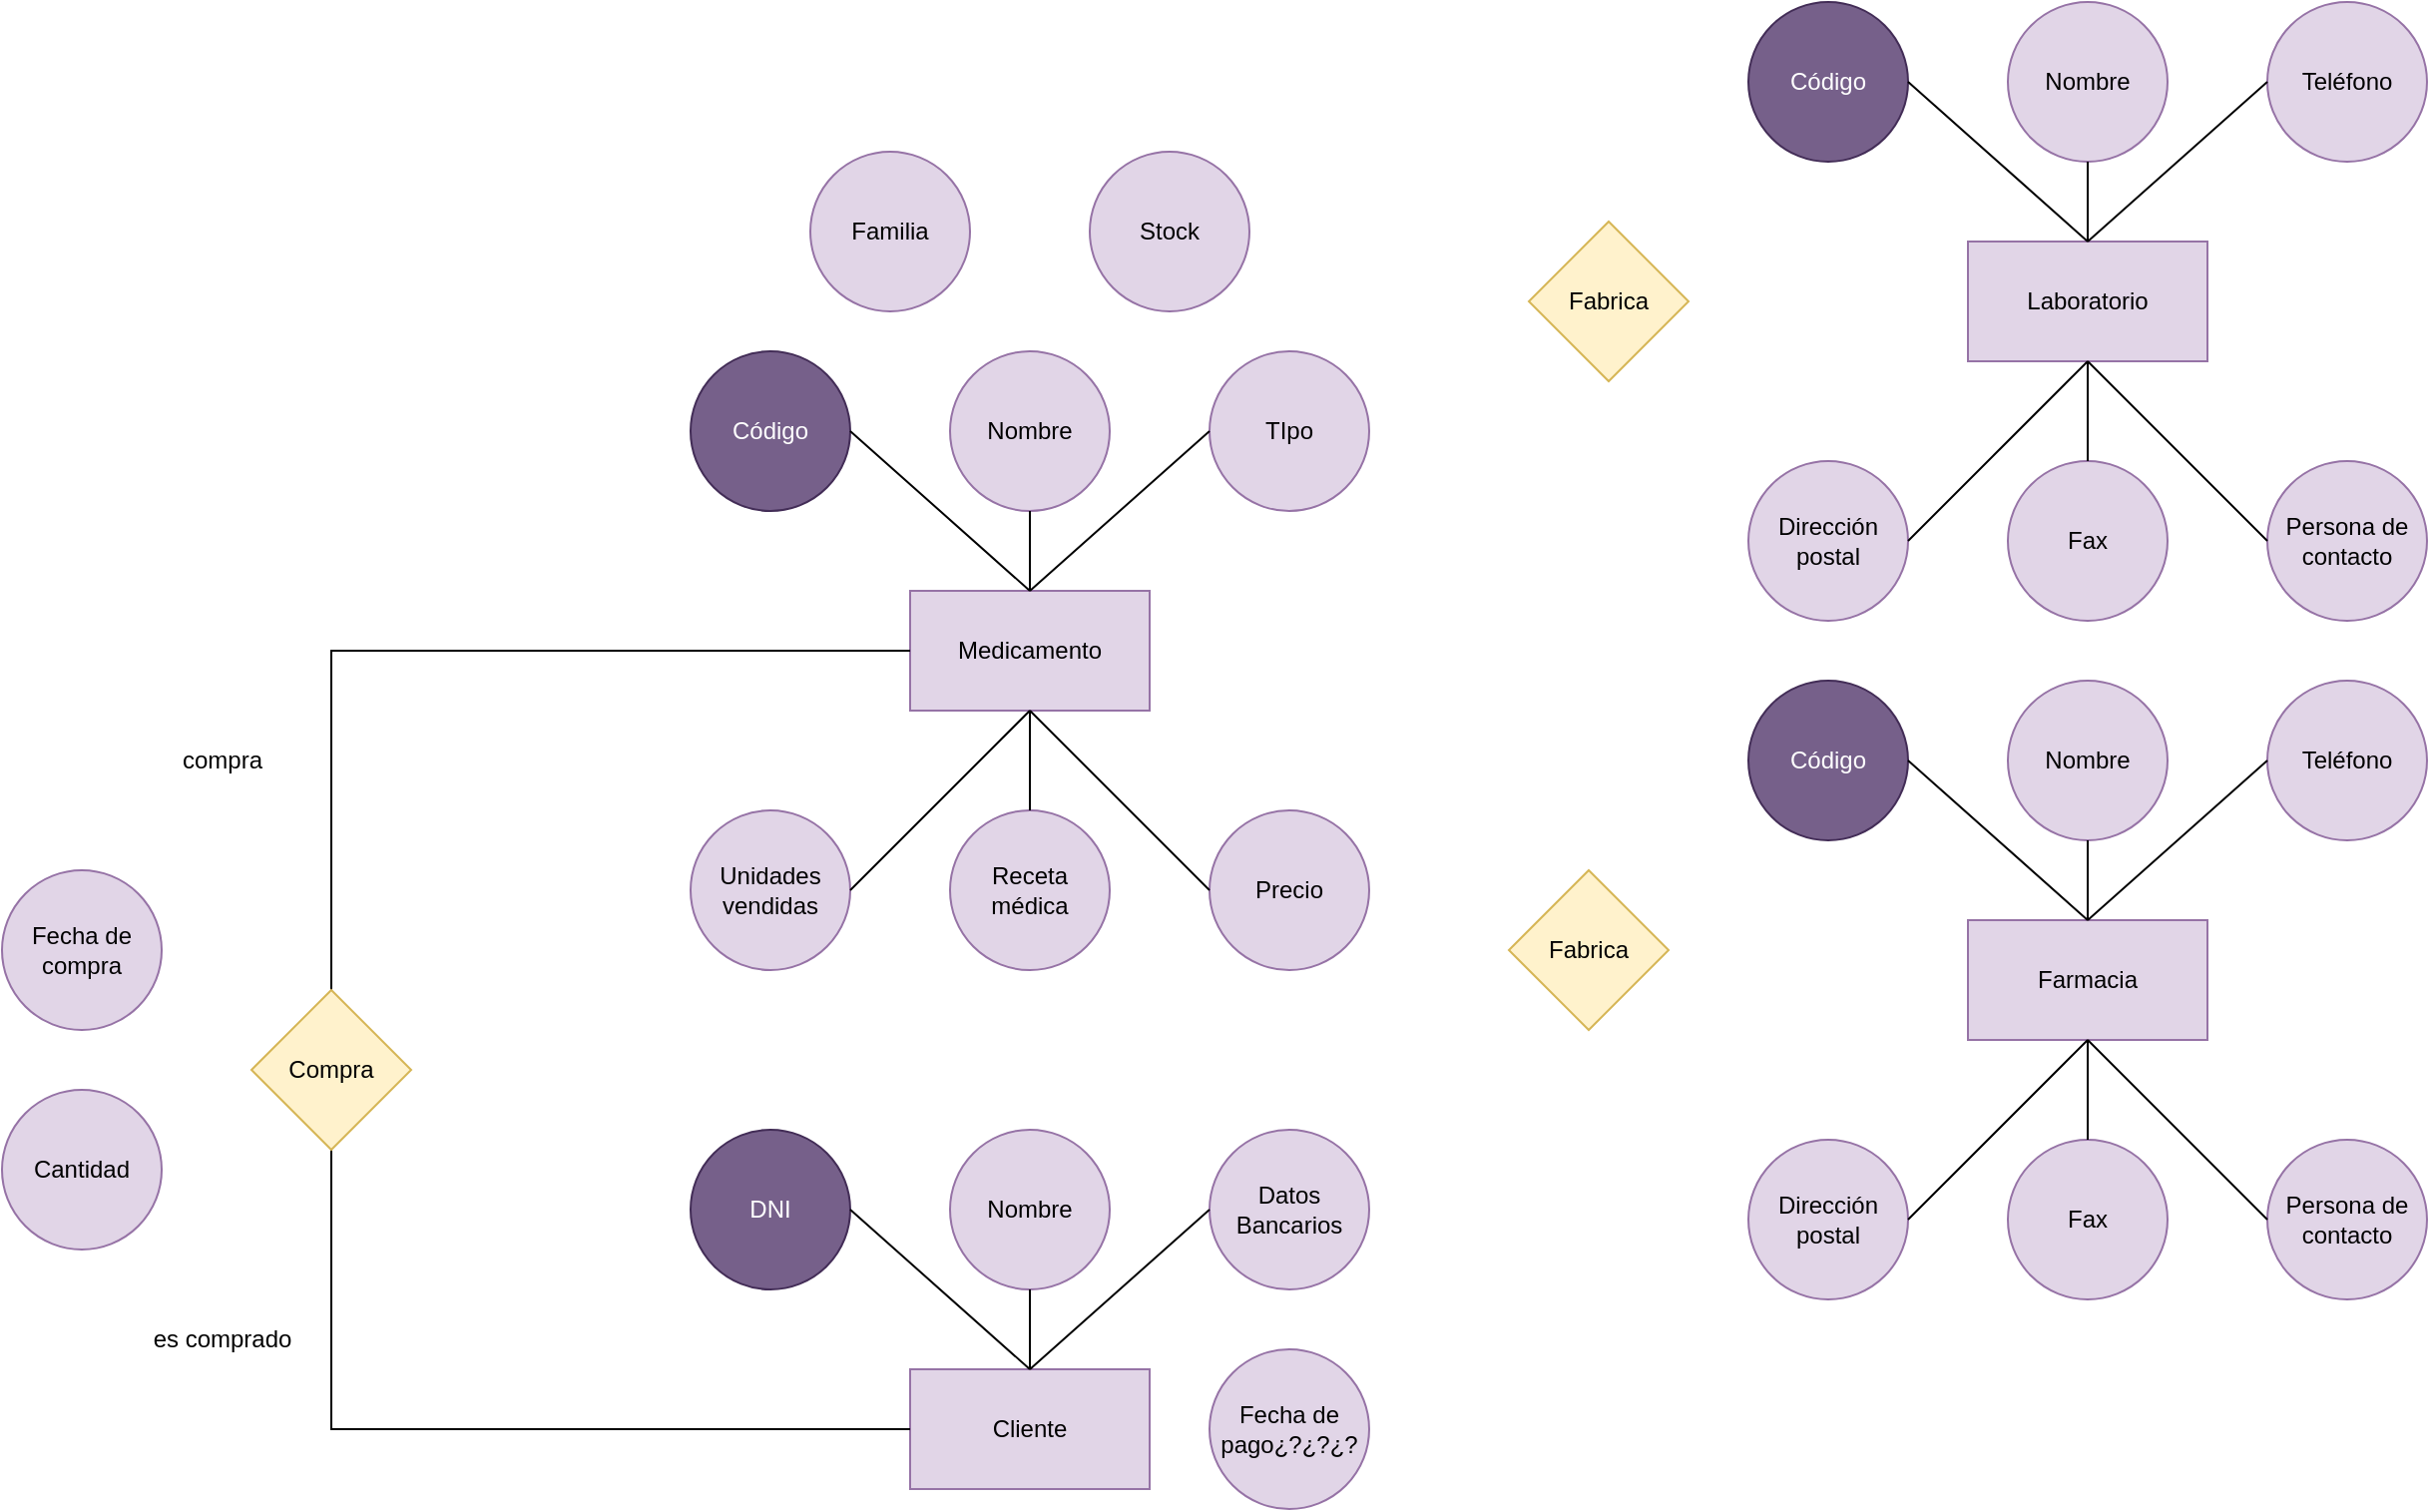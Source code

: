 <mxfile version="24.7.16">
  <diagram id="R2lEEEUBdFMjLlhIrx00" name="Page-1">
    <mxGraphModel dx="1810" dy="1773" grid="1" gridSize="10" guides="1" tooltips="1" connect="1" arrows="1" fold="1" page="1" pageScale="1" pageWidth="850" pageHeight="1100" math="0" shadow="0" extFonts="Permanent Marker^https://fonts.googleapis.com/css?family=Permanent+Marker">
      <root>
        <mxCell id="0" />
        <mxCell id="1" parent="0" />
        <mxCell id="9gk1iP6krIDmGYSRt9-J-1" value="Medicamento" style="rounded=0;whiteSpace=wrap;html=1;fillColor=#e1d5e7;strokeColor=#9673a6;" vertex="1" parent="1">
          <mxGeometry x="100" y="260" width="120" height="60" as="geometry" />
        </mxCell>
        <mxCell id="9gk1iP6krIDmGYSRt9-J-2" value="Código" style="ellipse;whiteSpace=wrap;html=1;aspect=fixed;fillColor=#76608a;strokeColor=#432D57;fontColor=#ffffff;" vertex="1" parent="1">
          <mxGeometry x="-10" y="140" width="80" height="80" as="geometry" />
        </mxCell>
        <mxCell id="9gk1iP6krIDmGYSRt9-J-3" value="TIpo" style="ellipse;whiteSpace=wrap;html=1;aspect=fixed;fillColor=#e1d5e7;strokeColor=#9673a6;" vertex="1" parent="1">
          <mxGeometry x="250" y="140" width="80" height="80" as="geometry" />
        </mxCell>
        <mxCell id="9gk1iP6krIDmGYSRt9-J-4" value="Nombre" style="ellipse;whiteSpace=wrap;html=1;aspect=fixed;fillColor=#e1d5e7;strokeColor=#9673a6;" vertex="1" parent="1">
          <mxGeometry x="120" y="140" width="80" height="80" as="geometry" />
        </mxCell>
        <mxCell id="9gk1iP6krIDmGYSRt9-J-5" value="Stock" style="ellipse;whiteSpace=wrap;html=1;aspect=fixed;fillColor=#e1d5e7;strokeColor=#9673a6;" vertex="1" parent="1">
          <mxGeometry x="190" y="40" width="80" height="80" as="geometry" />
        </mxCell>
        <mxCell id="9gk1iP6krIDmGYSRt9-J-6" value="Unidades vendidas" style="ellipse;whiteSpace=wrap;html=1;aspect=fixed;fillColor=#e1d5e7;strokeColor=#9673a6;" vertex="1" parent="1">
          <mxGeometry x="-10" y="370" width="80" height="80" as="geometry" />
        </mxCell>
        <mxCell id="9gk1iP6krIDmGYSRt9-J-7" value="Precio" style="ellipse;whiteSpace=wrap;html=1;aspect=fixed;fillColor=#e1d5e7;strokeColor=#9673a6;" vertex="1" parent="1">
          <mxGeometry x="250" y="370" width="80" height="80" as="geometry" />
        </mxCell>
        <mxCell id="9gk1iP6krIDmGYSRt9-J-8" value="Receta médica" style="ellipse;whiteSpace=wrap;html=1;aspect=fixed;fillColor=#e1d5e7;strokeColor=#9673a6;" vertex="1" parent="1">
          <mxGeometry x="120" y="370" width="80" height="80" as="geometry" />
        </mxCell>
        <mxCell id="9gk1iP6krIDmGYSRt9-J-26" value="" style="endArrow=none;html=1;rounded=0;entryX=0.5;entryY=1;entryDx=0;entryDy=0;exitX=0.5;exitY=0;exitDx=0;exitDy=0;" edge="1" parent="1" source="9gk1iP6krIDmGYSRt9-J-1" target="9gk1iP6krIDmGYSRt9-J-4">
          <mxGeometry width="50" height="50" relative="1" as="geometry">
            <mxPoint x="310" y="340" as="sourcePoint" />
            <mxPoint x="360" y="290" as="targetPoint" />
          </mxGeometry>
        </mxCell>
        <mxCell id="9gk1iP6krIDmGYSRt9-J-27" value="" style="endArrow=none;html=1;rounded=0;entryX=0;entryY=0.5;entryDx=0;entryDy=0;" edge="1" parent="1" target="9gk1iP6krIDmGYSRt9-J-3">
          <mxGeometry width="50" height="50" relative="1" as="geometry">
            <mxPoint x="160" y="260" as="sourcePoint" />
            <mxPoint x="230.0" y="140" as="targetPoint" />
          </mxGeometry>
        </mxCell>
        <mxCell id="9gk1iP6krIDmGYSRt9-J-29" value="" style="endArrow=none;html=1;rounded=0;entryX=0;entryY=0.5;entryDx=0;entryDy=0;exitX=0.5;exitY=1;exitDx=0;exitDy=0;" edge="1" parent="1" source="9gk1iP6krIDmGYSRt9-J-1" target="9gk1iP6krIDmGYSRt9-J-7">
          <mxGeometry width="50" height="50" relative="1" as="geometry">
            <mxPoint x="190" y="410" as="sourcePoint" />
            <mxPoint x="240" y="360" as="targetPoint" />
          </mxGeometry>
        </mxCell>
        <mxCell id="9gk1iP6krIDmGYSRt9-J-30" value="" style="endArrow=none;html=1;rounded=0;entryX=0.5;entryY=0;entryDx=0;entryDy=0;" edge="1" parent="1" target="9gk1iP6krIDmGYSRt9-J-8">
          <mxGeometry width="50" height="50" relative="1" as="geometry">
            <mxPoint x="160" y="320" as="sourcePoint" />
            <mxPoint x="240" y="260" as="targetPoint" />
          </mxGeometry>
        </mxCell>
        <mxCell id="9gk1iP6krIDmGYSRt9-J-31" value="" style="endArrow=none;html=1;rounded=0;entryX=0.5;entryY=1;entryDx=0;entryDy=0;exitX=1;exitY=0.5;exitDx=0;exitDy=0;" edge="1" parent="1" source="9gk1iP6krIDmGYSRt9-J-6" target="9gk1iP6krIDmGYSRt9-J-1">
          <mxGeometry width="50" height="50" relative="1" as="geometry">
            <mxPoint x="60" y="390" as="sourcePoint" />
            <mxPoint x="110" y="340" as="targetPoint" />
          </mxGeometry>
        </mxCell>
        <mxCell id="9gk1iP6krIDmGYSRt9-J-32" value="" style="endArrow=none;html=1;rounded=0;entryX=1;entryY=0.5;entryDx=0;entryDy=0;" edge="1" parent="1" target="9gk1iP6krIDmGYSRt9-J-2">
          <mxGeometry width="50" height="50" relative="1" as="geometry">
            <mxPoint x="160" y="260" as="sourcePoint" />
            <mxPoint x="210" y="250" as="targetPoint" />
          </mxGeometry>
        </mxCell>
        <mxCell id="9gk1iP6krIDmGYSRt9-J-33" value="Laboratorio" style="rounded=0;whiteSpace=wrap;html=1;fillColor=#e1d5e7;strokeColor=#9673a6;" vertex="1" parent="1">
          <mxGeometry x="630" y="85" width="120" height="60" as="geometry" />
        </mxCell>
        <mxCell id="9gk1iP6krIDmGYSRt9-J-34" value="Código" style="ellipse;whiteSpace=wrap;html=1;aspect=fixed;fillColor=#76608a;strokeColor=#432D57;fontColor=#ffffff;" vertex="1" parent="1">
          <mxGeometry x="520" y="-35" width="80" height="80" as="geometry" />
        </mxCell>
        <mxCell id="9gk1iP6krIDmGYSRt9-J-35" value="Teléfono" style="ellipse;whiteSpace=wrap;html=1;aspect=fixed;fillColor=#e1d5e7;strokeColor=#9673a6;" vertex="1" parent="1">
          <mxGeometry x="780" y="-35" width="80" height="80" as="geometry" />
        </mxCell>
        <mxCell id="9gk1iP6krIDmGYSRt9-J-36" value="Nombre" style="ellipse;whiteSpace=wrap;html=1;aspect=fixed;fillColor=#e1d5e7;strokeColor=#9673a6;" vertex="1" parent="1">
          <mxGeometry x="650" y="-35" width="80" height="80" as="geometry" />
        </mxCell>
        <mxCell id="9gk1iP6krIDmGYSRt9-J-38" value="Dirección postal" style="ellipse;whiteSpace=wrap;html=1;aspect=fixed;fillColor=#e1d5e7;strokeColor=#9673a6;" vertex="1" parent="1">
          <mxGeometry x="520" y="195" width="80" height="80" as="geometry" />
        </mxCell>
        <mxCell id="9gk1iP6krIDmGYSRt9-J-39" value="Persona de contacto" style="ellipse;whiteSpace=wrap;html=1;aspect=fixed;fillColor=#e1d5e7;strokeColor=#9673a6;" vertex="1" parent="1">
          <mxGeometry x="780" y="195" width="80" height="80" as="geometry" />
        </mxCell>
        <mxCell id="9gk1iP6krIDmGYSRt9-J-40" value="Fax" style="ellipse;whiteSpace=wrap;html=1;aspect=fixed;fillColor=#e1d5e7;strokeColor=#9673a6;" vertex="1" parent="1">
          <mxGeometry x="650" y="195" width="80" height="80" as="geometry" />
        </mxCell>
        <mxCell id="9gk1iP6krIDmGYSRt9-J-41" value="" style="endArrow=none;html=1;rounded=0;entryX=0.5;entryY=1;entryDx=0;entryDy=0;exitX=0.5;exitY=0;exitDx=0;exitDy=0;" edge="1" parent="1" source="9gk1iP6krIDmGYSRt9-J-33" target="9gk1iP6krIDmGYSRt9-J-36">
          <mxGeometry width="50" height="50" relative="1" as="geometry">
            <mxPoint x="840" y="165" as="sourcePoint" />
            <mxPoint x="890" y="115" as="targetPoint" />
          </mxGeometry>
        </mxCell>
        <mxCell id="9gk1iP6krIDmGYSRt9-J-42" value="" style="endArrow=none;html=1;rounded=0;entryX=0;entryY=0.5;entryDx=0;entryDy=0;" edge="1" parent="1" target="9gk1iP6krIDmGYSRt9-J-35">
          <mxGeometry width="50" height="50" relative="1" as="geometry">
            <mxPoint x="690" y="85" as="sourcePoint" />
            <mxPoint x="760.0" y="-35" as="targetPoint" />
          </mxGeometry>
        </mxCell>
        <mxCell id="9gk1iP6krIDmGYSRt9-J-44" value="" style="endArrow=none;html=1;rounded=0;entryX=0;entryY=0.5;entryDx=0;entryDy=0;exitX=0.5;exitY=1;exitDx=0;exitDy=0;" edge="1" parent="1" source="9gk1iP6krIDmGYSRt9-J-33" target="9gk1iP6krIDmGYSRt9-J-39">
          <mxGeometry width="50" height="50" relative="1" as="geometry">
            <mxPoint x="720" y="235" as="sourcePoint" />
            <mxPoint x="770" y="185" as="targetPoint" />
          </mxGeometry>
        </mxCell>
        <mxCell id="9gk1iP6krIDmGYSRt9-J-45" value="" style="endArrow=none;html=1;rounded=0;entryX=0.5;entryY=0;entryDx=0;entryDy=0;" edge="1" parent="1" target="9gk1iP6krIDmGYSRt9-J-40">
          <mxGeometry width="50" height="50" relative="1" as="geometry">
            <mxPoint x="690" y="145" as="sourcePoint" />
            <mxPoint x="770" y="85" as="targetPoint" />
          </mxGeometry>
        </mxCell>
        <mxCell id="9gk1iP6krIDmGYSRt9-J-46" value="" style="endArrow=none;html=1;rounded=0;entryX=0.5;entryY=1;entryDx=0;entryDy=0;exitX=1;exitY=0.5;exitDx=0;exitDy=0;" edge="1" parent="1" source="9gk1iP6krIDmGYSRt9-J-38" target="9gk1iP6krIDmGYSRt9-J-33">
          <mxGeometry width="50" height="50" relative="1" as="geometry">
            <mxPoint x="590" y="215" as="sourcePoint" />
            <mxPoint x="640" y="165" as="targetPoint" />
          </mxGeometry>
        </mxCell>
        <mxCell id="9gk1iP6krIDmGYSRt9-J-47" value="" style="endArrow=none;html=1;rounded=0;entryX=1;entryY=0.5;entryDx=0;entryDy=0;" edge="1" parent="1" target="9gk1iP6krIDmGYSRt9-J-34">
          <mxGeometry width="50" height="50" relative="1" as="geometry">
            <mxPoint x="690" y="85" as="sourcePoint" />
            <mxPoint x="740" y="75" as="targetPoint" />
          </mxGeometry>
        </mxCell>
        <mxCell id="9gk1iP6krIDmGYSRt9-J-48" value="Cliente" style="rounded=0;whiteSpace=wrap;html=1;fillColor=#e1d5e7;strokeColor=#9673a6;" vertex="1" parent="1">
          <mxGeometry x="100" y="650" width="120" height="60" as="geometry" />
        </mxCell>
        <mxCell id="9gk1iP6krIDmGYSRt9-J-49" value="DNI" style="ellipse;whiteSpace=wrap;html=1;aspect=fixed;fillColor=#76608a;strokeColor=#432D57;fontColor=#ffffff;" vertex="1" parent="1">
          <mxGeometry x="-10" y="530" width="80" height="80" as="geometry" />
        </mxCell>
        <mxCell id="9gk1iP6krIDmGYSRt9-J-50" value="Datos Bancarios" style="ellipse;whiteSpace=wrap;html=1;aspect=fixed;fillColor=#e1d5e7;strokeColor=#9673a6;" vertex="1" parent="1">
          <mxGeometry x="250" y="530" width="80" height="80" as="geometry" />
        </mxCell>
        <mxCell id="9gk1iP6krIDmGYSRt9-J-51" value="Nombre" style="ellipse;whiteSpace=wrap;html=1;aspect=fixed;fillColor=#e1d5e7;strokeColor=#9673a6;" vertex="1" parent="1">
          <mxGeometry x="120" y="530" width="80" height="80" as="geometry" />
        </mxCell>
        <mxCell id="9gk1iP6krIDmGYSRt9-J-52" value="Fecha de pago¿?¿?¿?" style="ellipse;whiteSpace=wrap;html=1;aspect=fixed;fillColor=#e1d5e7;strokeColor=#9673a6;" vertex="1" parent="1">
          <mxGeometry x="250" y="640" width="80" height="80" as="geometry" />
        </mxCell>
        <mxCell id="9gk1iP6krIDmGYSRt9-J-56" value="" style="endArrow=none;html=1;rounded=0;entryX=0.5;entryY=1;entryDx=0;entryDy=0;exitX=0.5;exitY=0;exitDx=0;exitDy=0;" edge="1" parent="1" source="9gk1iP6krIDmGYSRt9-J-48" target="9gk1iP6krIDmGYSRt9-J-51">
          <mxGeometry width="50" height="50" relative="1" as="geometry">
            <mxPoint x="310" y="730" as="sourcePoint" />
            <mxPoint x="360" y="680" as="targetPoint" />
          </mxGeometry>
        </mxCell>
        <mxCell id="9gk1iP6krIDmGYSRt9-J-57" value="" style="endArrow=none;html=1;rounded=0;entryX=0;entryY=0.5;entryDx=0;entryDy=0;" edge="1" parent="1" target="9gk1iP6krIDmGYSRt9-J-50">
          <mxGeometry width="50" height="50" relative="1" as="geometry">
            <mxPoint x="160" y="650" as="sourcePoint" />
            <mxPoint x="230.0" y="530" as="targetPoint" />
          </mxGeometry>
        </mxCell>
        <mxCell id="9gk1iP6krIDmGYSRt9-J-62" value="" style="endArrow=none;html=1;rounded=0;entryX=1;entryY=0.5;entryDx=0;entryDy=0;" edge="1" parent="1" target="9gk1iP6krIDmGYSRt9-J-49">
          <mxGeometry width="50" height="50" relative="1" as="geometry">
            <mxPoint x="160" y="650" as="sourcePoint" />
            <mxPoint x="210" y="640" as="targetPoint" />
          </mxGeometry>
        </mxCell>
        <mxCell id="9gk1iP6krIDmGYSRt9-J-65" style="edgeStyle=orthogonalEdgeStyle;rounded=0;orthogonalLoop=1;jettySize=auto;html=1;exitX=0.5;exitY=1;exitDx=0;exitDy=0;entryX=0;entryY=0.5;entryDx=0;entryDy=0;endArrow=none;endFill=0;" edge="1" parent="1" source="9gk1iP6krIDmGYSRt9-J-63" target="9gk1iP6krIDmGYSRt9-J-48">
          <mxGeometry relative="1" as="geometry" />
        </mxCell>
        <mxCell id="9gk1iP6krIDmGYSRt9-J-66" style="edgeStyle=orthogonalEdgeStyle;rounded=0;orthogonalLoop=1;jettySize=auto;html=1;exitX=0.5;exitY=0;exitDx=0;exitDy=0;entryX=0;entryY=0.5;entryDx=0;entryDy=0;endArrow=none;endFill=0;" edge="1" parent="1" source="9gk1iP6krIDmGYSRt9-J-63" target="9gk1iP6krIDmGYSRt9-J-1">
          <mxGeometry relative="1" as="geometry" />
        </mxCell>
        <mxCell id="9gk1iP6krIDmGYSRt9-J-63" value="Compra" style="rhombus;whiteSpace=wrap;html=1;fillColor=#fff2cc;strokeColor=#d6b656;" vertex="1" parent="1">
          <mxGeometry x="-230" y="460" width="80" height="80" as="geometry" />
        </mxCell>
        <mxCell id="9gk1iP6krIDmGYSRt9-J-69" value="es comprado" style="text;html=1;align=center;verticalAlign=middle;resizable=0;points=[];autosize=1;strokeColor=none;fillColor=none;" vertex="1" parent="1">
          <mxGeometry x="-290" y="620" width="90" height="30" as="geometry" />
        </mxCell>
        <mxCell id="9gk1iP6krIDmGYSRt9-J-71" value="compra" style="text;html=1;align=center;verticalAlign=middle;resizable=0;points=[];autosize=1;strokeColor=none;fillColor=none;" vertex="1" parent="1">
          <mxGeometry x="-275" y="330" width="60" height="30" as="geometry" />
        </mxCell>
        <mxCell id="9gk1iP6krIDmGYSRt9-J-77" value="Cantidad" style="ellipse;whiteSpace=wrap;html=1;aspect=fixed;fillColor=#e1d5e7;strokeColor=#9673a6;" vertex="1" parent="1">
          <mxGeometry x="-355" y="510" width="80" height="80" as="geometry" />
        </mxCell>
        <mxCell id="9gk1iP6krIDmGYSRt9-J-93" value="Fecha de compra" style="ellipse;whiteSpace=wrap;html=1;aspect=fixed;fillColor=#e1d5e7;strokeColor=#9673a6;" vertex="1" parent="1">
          <mxGeometry x="-355" y="400" width="80" height="80" as="geometry" />
        </mxCell>
        <mxCell id="9gk1iP6krIDmGYSRt9-J-94" value="Farmacia" style="rounded=0;whiteSpace=wrap;html=1;fillColor=#e1d5e7;strokeColor=#9673a6;" vertex="1" parent="1">
          <mxGeometry x="630" y="425" width="120" height="60" as="geometry" />
        </mxCell>
        <mxCell id="9gk1iP6krIDmGYSRt9-J-95" value="Código" style="ellipse;whiteSpace=wrap;html=1;aspect=fixed;fillColor=#76608a;strokeColor=#432D57;fontColor=#ffffff;" vertex="1" parent="1">
          <mxGeometry x="520" y="305" width="80" height="80" as="geometry" />
        </mxCell>
        <mxCell id="9gk1iP6krIDmGYSRt9-J-96" value="Teléfono" style="ellipse;whiteSpace=wrap;html=1;aspect=fixed;fillColor=#e1d5e7;strokeColor=#9673a6;" vertex="1" parent="1">
          <mxGeometry x="780" y="305" width="80" height="80" as="geometry" />
        </mxCell>
        <mxCell id="9gk1iP6krIDmGYSRt9-J-97" value="Nombre" style="ellipse;whiteSpace=wrap;html=1;aspect=fixed;fillColor=#e1d5e7;strokeColor=#9673a6;" vertex="1" parent="1">
          <mxGeometry x="650" y="305" width="80" height="80" as="geometry" />
        </mxCell>
        <mxCell id="9gk1iP6krIDmGYSRt9-J-98" value="Dirección postal" style="ellipse;whiteSpace=wrap;html=1;aspect=fixed;fillColor=#e1d5e7;strokeColor=#9673a6;" vertex="1" parent="1">
          <mxGeometry x="520" y="535" width="80" height="80" as="geometry" />
        </mxCell>
        <mxCell id="9gk1iP6krIDmGYSRt9-J-99" value="Persona de contacto" style="ellipse;whiteSpace=wrap;html=1;aspect=fixed;fillColor=#e1d5e7;strokeColor=#9673a6;" vertex="1" parent="1">
          <mxGeometry x="780" y="535" width="80" height="80" as="geometry" />
        </mxCell>
        <mxCell id="9gk1iP6krIDmGYSRt9-J-100" value="Fax" style="ellipse;whiteSpace=wrap;html=1;aspect=fixed;fillColor=#e1d5e7;strokeColor=#9673a6;" vertex="1" parent="1">
          <mxGeometry x="650" y="535" width="80" height="80" as="geometry" />
        </mxCell>
        <mxCell id="9gk1iP6krIDmGYSRt9-J-101" value="" style="endArrow=none;html=1;rounded=0;entryX=0.5;entryY=1;entryDx=0;entryDy=0;exitX=0.5;exitY=0;exitDx=0;exitDy=0;" edge="1" parent="1" source="9gk1iP6krIDmGYSRt9-J-94" target="9gk1iP6krIDmGYSRt9-J-97">
          <mxGeometry width="50" height="50" relative="1" as="geometry">
            <mxPoint x="840" y="505" as="sourcePoint" />
            <mxPoint x="890" y="455" as="targetPoint" />
          </mxGeometry>
        </mxCell>
        <mxCell id="9gk1iP6krIDmGYSRt9-J-102" value="" style="endArrow=none;html=1;rounded=0;entryX=0;entryY=0.5;entryDx=0;entryDy=0;" edge="1" parent="1" target="9gk1iP6krIDmGYSRt9-J-96">
          <mxGeometry width="50" height="50" relative="1" as="geometry">
            <mxPoint x="690" y="425" as="sourcePoint" />
            <mxPoint x="760.0" y="305" as="targetPoint" />
          </mxGeometry>
        </mxCell>
        <mxCell id="9gk1iP6krIDmGYSRt9-J-103" value="" style="endArrow=none;html=1;rounded=0;entryX=0;entryY=0.5;entryDx=0;entryDy=0;exitX=0.5;exitY=1;exitDx=0;exitDy=0;" edge="1" parent="1" source="9gk1iP6krIDmGYSRt9-J-94" target="9gk1iP6krIDmGYSRt9-J-99">
          <mxGeometry width="50" height="50" relative="1" as="geometry">
            <mxPoint x="720" y="575" as="sourcePoint" />
            <mxPoint x="770" y="525" as="targetPoint" />
          </mxGeometry>
        </mxCell>
        <mxCell id="9gk1iP6krIDmGYSRt9-J-104" value="" style="endArrow=none;html=1;rounded=0;entryX=0.5;entryY=0;entryDx=0;entryDy=0;" edge="1" parent="1" target="9gk1iP6krIDmGYSRt9-J-100">
          <mxGeometry width="50" height="50" relative="1" as="geometry">
            <mxPoint x="690" y="485" as="sourcePoint" />
            <mxPoint x="770" y="425" as="targetPoint" />
          </mxGeometry>
        </mxCell>
        <mxCell id="9gk1iP6krIDmGYSRt9-J-105" value="" style="endArrow=none;html=1;rounded=0;entryX=0.5;entryY=1;entryDx=0;entryDy=0;exitX=1;exitY=0.5;exitDx=0;exitDy=0;" edge="1" parent="1" source="9gk1iP6krIDmGYSRt9-J-98" target="9gk1iP6krIDmGYSRt9-J-94">
          <mxGeometry width="50" height="50" relative="1" as="geometry">
            <mxPoint x="590" y="555" as="sourcePoint" />
            <mxPoint x="640" y="505" as="targetPoint" />
          </mxGeometry>
        </mxCell>
        <mxCell id="9gk1iP6krIDmGYSRt9-J-106" value="" style="endArrow=none;html=1;rounded=0;entryX=1;entryY=0.5;entryDx=0;entryDy=0;" edge="1" parent="1" target="9gk1iP6krIDmGYSRt9-J-95">
          <mxGeometry width="50" height="50" relative="1" as="geometry">
            <mxPoint x="690" y="425" as="sourcePoint" />
            <mxPoint x="740" y="415" as="targetPoint" />
          </mxGeometry>
        </mxCell>
        <mxCell id="9gk1iP6krIDmGYSRt9-J-107" value="Fabrica" style="rhombus;whiteSpace=wrap;html=1;fillColor=#fff2cc;strokeColor=#d6b656;" vertex="1" parent="1">
          <mxGeometry x="410" y="75" width="80" height="80" as="geometry" />
        </mxCell>
        <mxCell id="9gk1iP6krIDmGYSRt9-J-108" value="Fabrica" style="rhombus;whiteSpace=wrap;html=1;fillColor=#fff2cc;strokeColor=#d6b656;" vertex="1" parent="1">
          <mxGeometry x="400" y="400" width="80" height="80" as="geometry" />
        </mxCell>
        <mxCell id="9gk1iP6krIDmGYSRt9-J-111" value="&lt;div&gt;Familia&lt;/div&gt;" style="ellipse;whiteSpace=wrap;html=1;aspect=fixed;fillColor=#e1d5e7;strokeColor=#9673a6;" vertex="1" parent="1">
          <mxGeometry x="50" y="40" width="80" height="80" as="geometry" />
        </mxCell>
      </root>
    </mxGraphModel>
  </diagram>
</mxfile>
